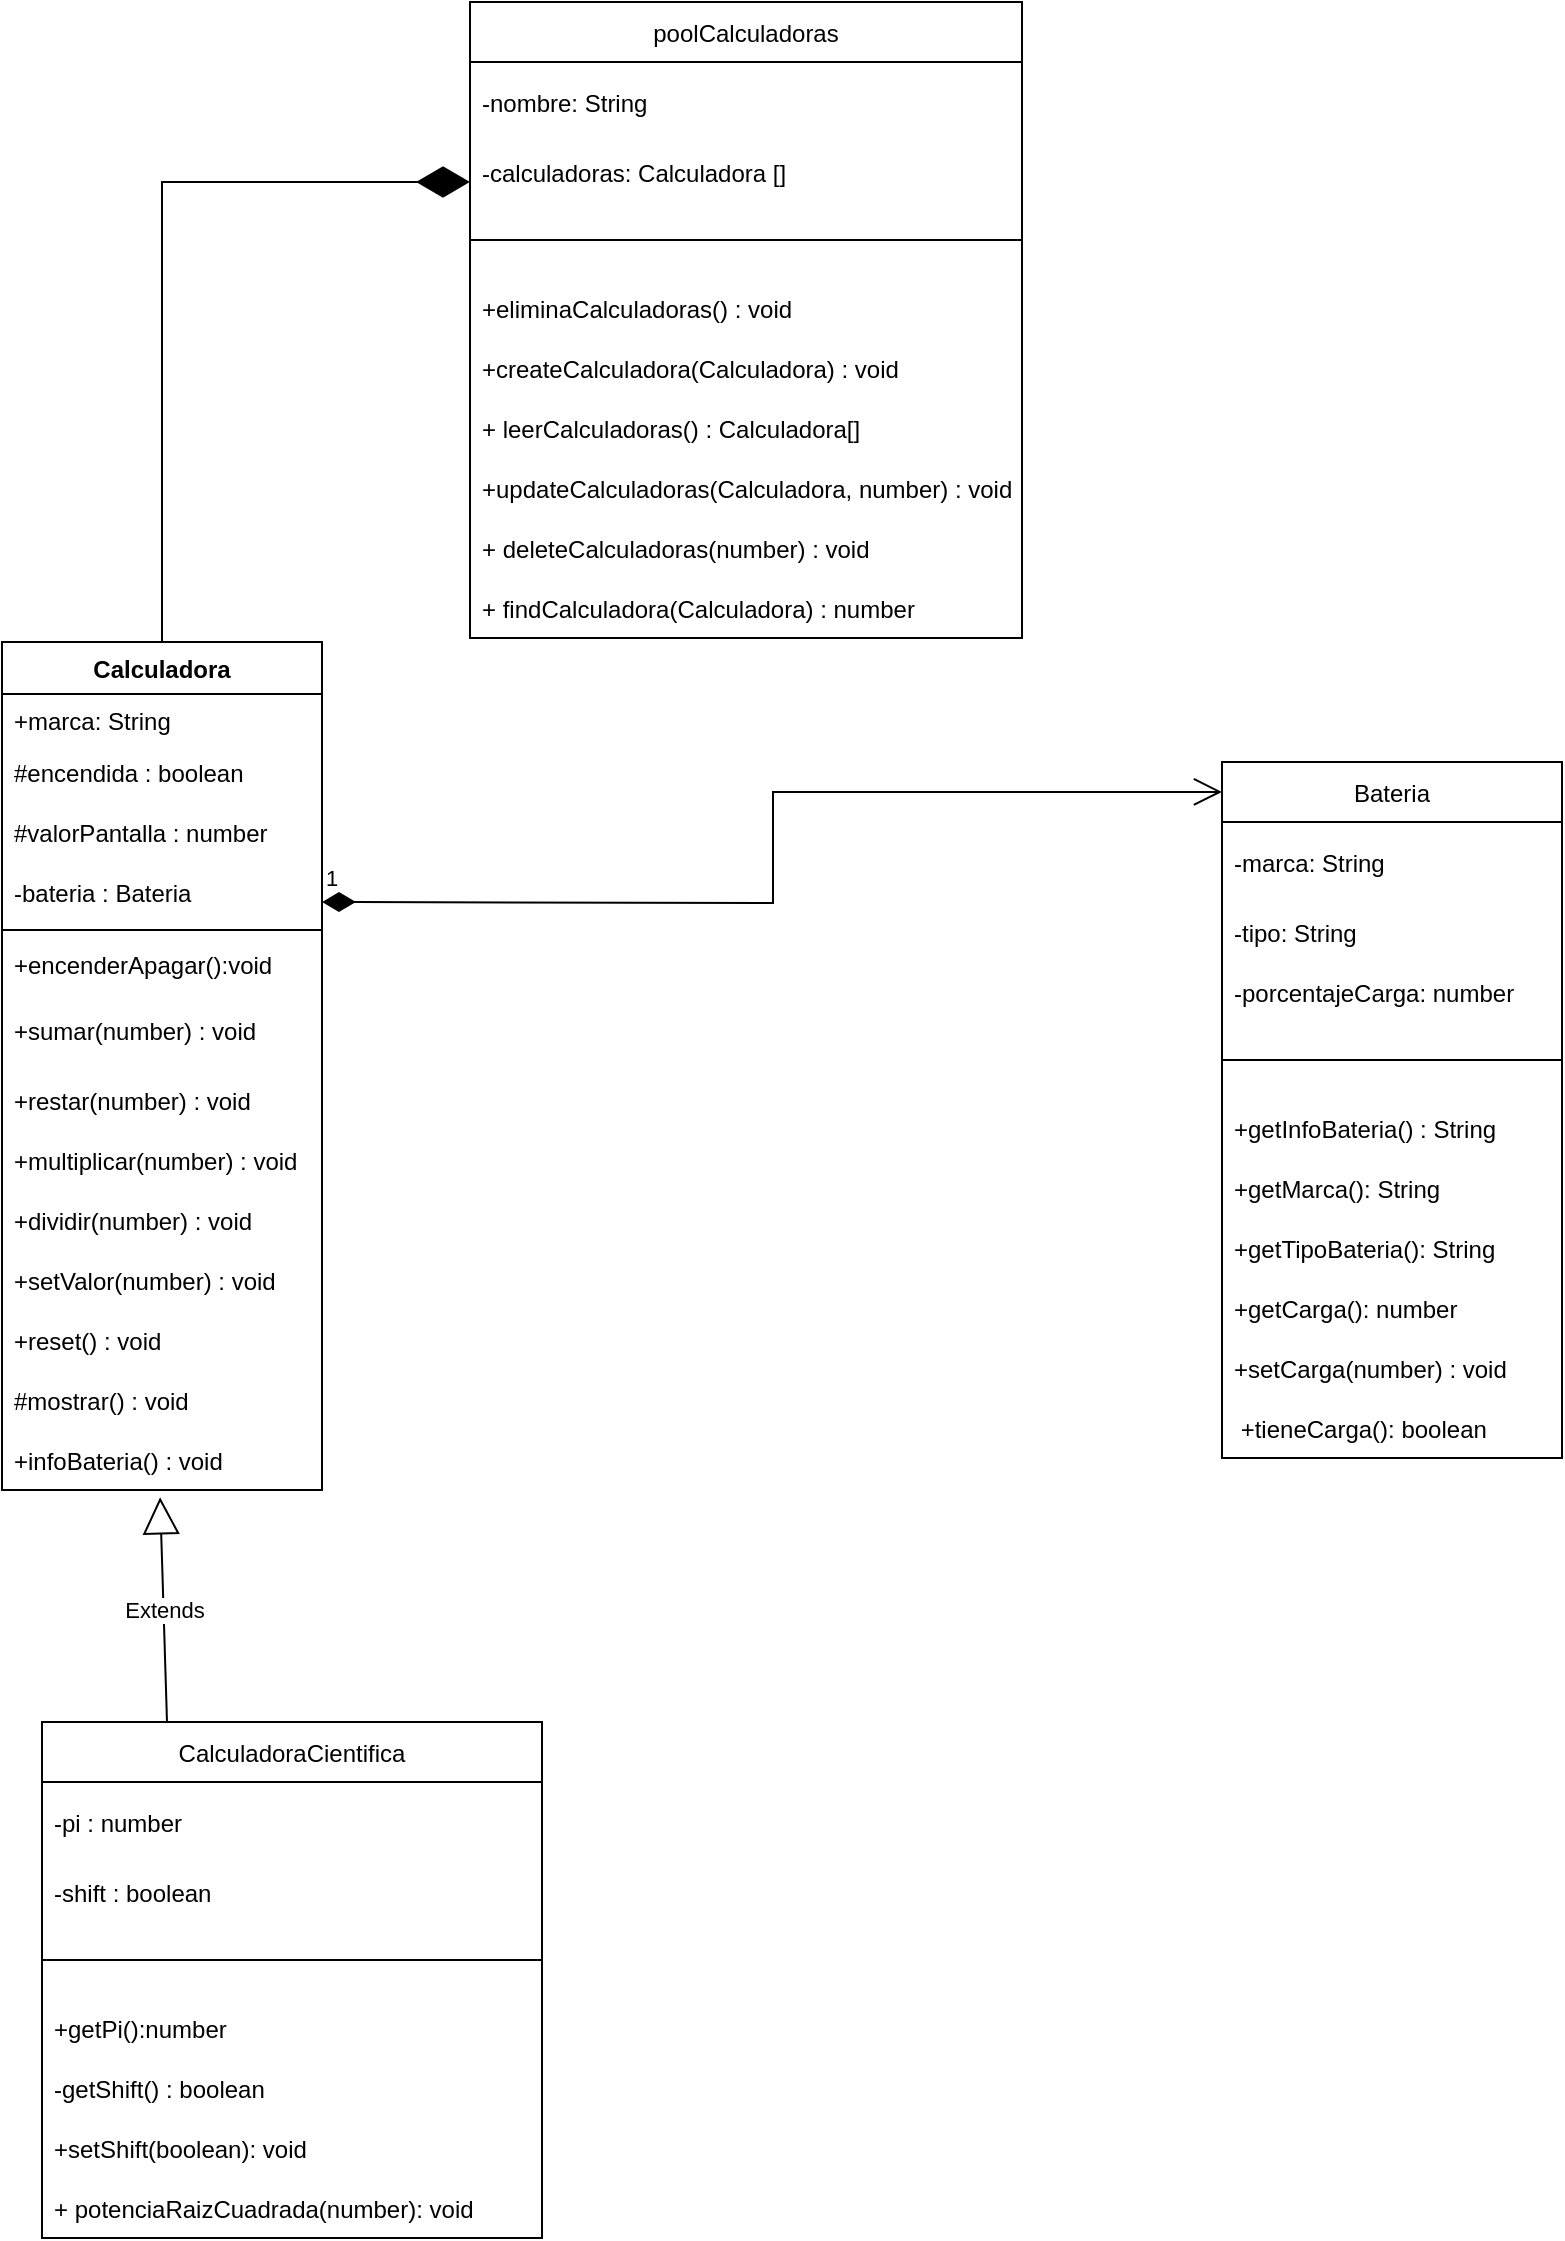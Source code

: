 <mxfile version="20.2.5" type="device"><diagram id="C5RBs43oDa-KdzZeNtuy" name="Page-1"><mxGraphModel dx="1022" dy="507" grid="1" gridSize="10" guides="1" tooltips="1" connect="1" arrows="1" fold="1" page="1" pageScale="1" pageWidth="827" pageHeight="1169" math="0" shadow="0"><root><mxCell id="WIyWlLk6GJQsqaUBKTNV-0"/><mxCell id="WIyWlLk6GJQsqaUBKTNV-1" parent="WIyWlLk6GJQsqaUBKTNV-0"/><mxCell id="flNhjdINnuOLDrQpGtZ8-0" value="Bateria" style="swimlane;fontStyle=0;childLayout=stackLayout;horizontal=1;startSize=30;horizontalStack=0;resizeParent=1;resizeParentMax=0;resizeLast=0;collapsible=1;marginBottom=0;" parent="WIyWlLk6GJQsqaUBKTNV-1" vertex="1"><mxGeometry x="620" y="390" width="170" height="348" as="geometry"><mxRectangle x="160" y="80" width="100" height="30" as="alternateBounds"/></mxGeometry></mxCell><mxCell id="flNhjdINnuOLDrQpGtZ8-1" value="-marca: String" style="text;strokeColor=none;fillColor=none;align=left;verticalAlign=middle;spacingLeft=4;spacingRight=4;overflow=hidden;points=[[0,0.5],[1,0.5]];portConstraint=eastwest;rotatable=0;" parent="flNhjdINnuOLDrQpGtZ8-0" vertex="1"><mxGeometry y="30" width="170" height="40" as="geometry"/></mxCell><mxCell id="flNhjdINnuOLDrQpGtZ8-2" value="-tipo: String" style="text;strokeColor=none;fillColor=none;align=left;verticalAlign=middle;spacingLeft=4;spacingRight=4;overflow=hidden;points=[[0,0.5],[1,0.5]];portConstraint=eastwest;rotatable=0;" parent="flNhjdINnuOLDrQpGtZ8-0" vertex="1"><mxGeometry y="70" width="170" height="30" as="geometry"/></mxCell><mxCell id="flNhjdINnuOLDrQpGtZ8-3" value="-porcentajeCarga: number" style="text;strokeColor=none;fillColor=none;align=left;verticalAlign=middle;spacingLeft=4;spacingRight=4;overflow=hidden;points=[[0,0.5],[1,0.5]];portConstraint=eastwest;rotatable=0;" parent="flNhjdINnuOLDrQpGtZ8-0" vertex="1"><mxGeometry y="100" width="170" height="30" as="geometry"/></mxCell><mxCell id="uXF5ByHBftG6R8NmW9Ef-11" value="" style="line;strokeWidth=1;fillColor=none;align=left;verticalAlign=middle;spacingTop=-1;spacingLeft=3;spacingRight=3;rotatable=0;labelPosition=right;points=[];portConstraint=eastwest;" parent="flNhjdINnuOLDrQpGtZ8-0" vertex="1"><mxGeometry y="130" width="170" height="38" as="geometry"/></mxCell><mxCell id="uXF5ByHBftG6R8NmW9Ef-12" value="+getInfoBateria() : String" style="text;strokeColor=none;fillColor=none;align=left;verticalAlign=middle;spacingLeft=4;spacingRight=4;overflow=hidden;points=[[0,0.5],[1,0.5]];portConstraint=eastwest;rotatable=0;" parent="flNhjdINnuOLDrQpGtZ8-0" vertex="1"><mxGeometry y="168" width="170" height="30" as="geometry"/></mxCell><mxCell id="uXF5ByHBftG6R8NmW9Ef-13" value="+getMarca(): String" style="text;strokeColor=none;fillColor=none;align=left;verticalAlign=middle;spacingLeft=4;spacingRight=4;overflow=hidden;points=[[0,0.5],[1,0.5]];portConstraint=eastwest;rotatable=0;" parent="flNhjdINnuOLDrQpGtZ8-0" vertex="1"><mxGeometry y="198" width="170" height="30" as="geometry"/></mxCell><mxCell id="uXF5ByHBftG6R8NmW9Ef-14" value="+getTipoBateria(): String" style="text;strokeColor=none;fillColor=none;align=left;verticalAlign=middle;spacingLeft=4;spacingRight=4;overflow=hidden;points=[[0,0.5],[1,0.5]];portConstraint=eastwest;rotatable=0;" parent="flNhjdINnuOLDrQpGtZ8-0" vertex="1"><mxGeometry y="228" width="170" height="30" as="geometry"/></mxCell><mxCell id="uXF5ByHBftG6R8NmW9Ef-15" value="+getCarga(): number" style="text;strokeColor=none;fillColor=none;align=left;verticalAlign=middle;spacingLeft=4;spacingRight=4;overflow=hidden;points=[[0,0.5],[1,0.5]];portConstraint=eastwest;rotatable=0;" parent="flNhjdINnuOLDrQpGtZ8-0" vertex="1"><mxGeometry y="258" width="170" height="30" as="geometry"/></mxCell><mxCell id="uXF5ByHBftG6R8NmW9Ef-16" value="+setCarga(number) : void" style="text;strokeColor=none;fillColor=none;align=left;verticalAlign=middle;spacingLeft=4;spacingRight=4;overflow=hidden;points=[[0,0.5],[1,0.5]];portConstraint=eastwest;rotatable=0;" parent="flNhjdINnuOLDrQpGtZ8-0" vertex="1"><mxGeometry y="288" width="170" height="30" as="geometry"/></mxCell><mxCell id="uXF5ByHBftG6R8NmW9Ef-17" value=" +tieneCarga(): boolean" style="text;strokeColor=none;fillColor=none;align=left;verticalAlign=middle;spacingLeft=4;spacingRight=4;overflow=hidden;points=[[0,0.5],[1,0.5]];portConstraint=eastwest;rotatable=0;" parent="flNhjdINnuOLDrQpGtZ8-0" vertex="1"><mxGeometry y="318" width="170" height="30" as="geometry"/></mxCell><mxCell id="nS8-R9rs6xfDn-6cUHd--0" value="CalculadoraCientifica" style="swimlane;fontStyle=0;childLayout=stackLayout;horizontal=1;startSize=30;horizontalStack=0;resizeParent=1;resizeParentMax=0;resizeLast=0;collapsible=1;marginBottom=0;" parent="WIyWlLk6GJQsqaUBKTNV-1" vertex="1"><mxGeometry x="30" y="870" width="250" height="258" as="geometry"><mxRectangle x="160" y="80" width="100" height="30" as="alternateBounds"/></mxGeometry></mxCell><mxCell id="nS8-R9rs6xfDn-6cUHd--1" value="-pi : number" style="text;strokeColor=none;fillColor=none;align=left;verticalAlign=middle;spacingLeft=4;spacingRight=4;overflow=hidden;points=[[0,0.5],[1,0.5]];portConstraint=eastwest;rotatable=0;" parent="nS8-R9rs6xfDn-6cUHd--0" vertex="1"><mxGeometry y="30" width="250" height="40" as="geometry"/></mxCell><mxCell id="nS8-R9rs6xfDn-6cUHd--3" value="-shift : boolean" style="text;strokeColor=none;fillColor=none;align=left;verticalAlign=middle;spacingLeft=4;spacingRight=4;overflow=hidden;points=[[0,0.5],[1,0.5]];portConstraint=eastwest;rotatable=0;" parent="nS8-R9rs6xfDn-6cUHd--0" vertex="1"><mxGeometry y="70" width="250" height="30" as="geometry"/></mxCell><mxCell id="uXF5ByHBftG6R8NmW9Ef-19" value="" style="line;strokeWidth=1;fillColor=none;align=left;verticalAlign=middle;spacingTop=-1;spacingLeft=3;spacingRight=3;rotatable=0;labelPosition=right;points=[];portConstraint=eastwest;" parent="nS8-R9rs6xfDn-6cUHd--0" vertex="1"><mxGeometry y="100" width="250" height="38" as="geometry"/></mxCell><mxCell id="nS8-R9rs6xfDn-6cUHd--2" value="+getPi():number" style="text;strokeColor=none;fillColor=none;align=left;verticalAlign=middle;spacingLeft=4;spacingRight=4;overflow=hidden;points=[[0,0.5],[1,0.5]];portConstraint=eastwest;rotatable=0;" parent="nS8-R9rs6xfDn-6cUHd--0" vertex="1"><mxGeometry y="138" width="250" height="30" as="geometry"/></mxCell><mxCell id="uXF5ByHBftG6R8NmW9Ef-20" value="-getShift() : boolean" style="text;strokeColor=none;fillColor=none;align=left;verticalAlign=middle;spacingLeft=4;spacingRight=4;overflow=hidden;points=[[0,0.5],[1,0.5]];portConstraint=eastwest;rotatable=0;" parent="nS8-R9rs6xfDn-6cUHd--0" vertex="1"><mxGeometry y="168" width="250" height="30" as="geometry"/></mxCell><mxCell id="uXF5ByHBftG6R8NmW9Ef-21" value="+setShift(boolean): void" style="text;strokeColor=none;fillColor=none;align=left;verticalAlign=middle;spacingLeft=4;spacingRight=4;overflow=hidden;points=[[0,0.5],[1,0.5]];portConstraint=eastwest;rotatable=0;" parent="nS8-R9rs6xfDn-6cUHd--0" vertex="1"><mxGeometry y="198" width="250" height="30" as="geometry"/></mxCell><mxCell id="uXF5ByHBftG6R8NmW9Ef-22" value="+ potenciaRaizCuadrada(number): void" style="text;strokeColor=none;fillColor=none;align=left;verticalAlign=middle;spacingLeft=4;spacingRight=4;overflow=hidden;points=[[0,0.5],[1,0.5]];portConstraint=eastwest;rotatable=0;" parent="nS8-R9rs6xfDn-6cUHd--0" vertex="1"><mxGeometry y="228" width="250" height="30" as="geometry"/></mxCell><mxCell id="nS8-R9rs6xfDn-6cUHd--4" value="Calculadora" style="swimlane;fontStyle=1;align=center;verticalAlign=top;childLayout=stackLayout;horizontal=1;startSize=26;horizontalStack=0;resizeParent=1;resizeParentMax=0;resizeLast=0;collapsible=1;marginBottom=0;" parent="WIyWlLk6GJQsqaUBKTNV-1" vertex="1"><mxGeometry x="10" y="330" width="160" height="424" as="geometry"/></mxCell><mxCell id="nS8-R9rs6xfDn-6cUHd--5" value="+marca: String" style="text;strokeColor=none;fillColor=none;align=left;verticalAlign=top;spacingLeft=4;spacingRight=4;overflow=hidden;rotatable=0;points=[[0,0.5],[1,0.5]];portConstraint=eastwest;" parent="nS8-R9rs6xfDn-6cUHd--4" vertex="1"><mxGeometry y="26" width="160" height="24" as="geometry"/></mxCell><mxCell id="uXF5ByHBftG6R8NmW9Ef-2" value="#encendida : boolean" style="text;strokeColor=none;fillColor=none;align=left;verticalAlign=middle;spacingLeft=4;spacingRight=4;overflow=hidden;points=[[0,0.5],[1,0.5]];portConstraint=eastwest;rotatable=0;" parent="nS8-R9rs6xfDn-6cUHd--4" vertex="1"><mxGeometry y="50" width="160" height="30" as="geometry"/></mxCell><mxCell id="uXF5ByHBftG6R8NmW9Ef-1" value="#valorPantalla : number" style="text;strokeColor=none;fillColor=none;align=left;verticalAlign=middle;spacingLeft=4;spacingRight=4;overflow=hidden;points=[[0,0.5],[1,0.5]];portConstraint=eastwest;rotatable=0;" parent="nS8-R9rs6xfDn-6cUHd--4" vertex="1"><mxGeometry y="80" width="160" height="30" as="geometry"/></mxCell><mxCell id="uXF5ByHBftG6R8NmW9Ef-0" value="-bateria : Bateria" style="text;strokeColor=none;fillColor=none;align=left;verticalAlign=middle;spacingLeft=4;spacingRight=4;overflow=hidden;points=[[0,0.5],[1,0.5]];portConstraint=eastwest;rotatable=0;" parent="nS8-R9rs6xfDn-6cUHd--4" vertex="1"><mxGeometry y="110" width="160" height="30" as="geometry"/></mxCell><mxCell id="nS8-R9rs6xfDn-6cUHd--6" value="" style="line;strokeWidth=1;fillColor=none;align=left;verticalAlign=middle;spacingTop=-1;spacingLeft=3;spacingRight=3;rotatable=0;labelPosition=right;points=[];portConstraint=eastwest;" parent="nS8-R9rs6xfDn-6cUHd--4" vertex="1"><mxGeometry y="140" width="160" height="8" as="geometry"/></mxCell><mxCell id="nS8-R9rs6xfDn-6cUHd--7" value="+encenderApagar():void" style="text;strokeColor=none;fillColor=none;align=left;verticalAlign=top;spacingLeft=4;spacingRight=4;overflow=hidden;rotatable=0;points=[[0,0.5],[1,0.5]];portConstraint=eastwest;" parent="nS8-R9rs6xfDn-6cUHd--4" vertex="1"><mxGeometry y="148" width="160" height="26" as="geometry"/></mxCell><mxCell id="uXF5ByHBftG6R8NmW9Ef-3" value="+sumar(number) : void" style="text;strokeColor=none;fillColor=none;align=left;verticalAlign=middle;spacingLeft=4;spacingRight=4;overflow=hidden;points=[[0,0.5],[1,0.5]];portConstraint=eastwest;rotatable=0;" parent="nS8-R9rs6xfDn-6cUHd--4" vertex="1"><mxGeometry y="174" width="160" height="40" as="geometry"/></mxCell><mxCell id="uXF5ByHBftG6R8NmW9Ef-4" value="+restar(number) : void" style="text;strokeColor=none;fillColor=none;align=left;verticalAlign=middle;spacingLeft=4;spacingRight=4;overflow=hidden;points=[[0,0.5],[1,0.5]];portConstraint=eastwest;rotatable=0;" parent="nS8-R9rs6xfDn-6cUHd--4" vertex="1"><mxGeometry y="214" width="160" height="30" as="geometry"/></mxCell><mxCell id="uXF5ByHBftG6R8NmW9Ef-6" value="+multiplicar(number) : void" style="text;strokeColor=none;fillColor=none;align=left;verticalAlign=middle;spacingLeft=4;spacingRight=4;overflow=hidden;points=[[0,0.5],[1,0.5]];portConstraint=eastwest;rotatable=0;" parent="nS8-R9rs6xfDn-6cUHd--4" vertex="1"><mxGeometry y="244" width="160" height="30" as="geometry"/></mxCell><mxCell id="uXF5ByHBftG6R8NmW9Ef-5" value="+dividir(number) : void" style="text;strokeColor=none;fillColor=none;align=left;verticalAlign=middle;spacingLeft=4;spacingRight=4;overflow=hidden;points=[[0,0.5],[1,0.5]];portConstraint=eastwest;rotatable=0;" parent="nS8-R9rs6xfDn-6cUHd--4" vertex="1"><mxGeometry y="274" width="160" height="30" as="geometry"/></mxCell><mxCell id="uXF5ByHBftG6R8NmW9Ef-7" value="+setValor(number) : void" style="text;strokeColor=none;fillColor=none;align=left;verticalAlign=middle;spacingLeft=4;spacingRight=4;overflow=hidden;points=[[0,0.5],[1,0.5]];portConstraint=eastwest;rotatable=0;" parent="nS8-R9rs6xfDn-6cUHd--4" vertex="1"><mxGeometry y="304" width="160" height="30" as="geometry"/></mxCell><mxCell id="uXF5ByHBftG6R8NmW9Ef-8" value="+reset() : void" style="text;strokeColor=none;fillColor=none;align=left;verticalAlign=middle;spacingLeft=4;spacingRight=4;overflow=hidden;points=[[0,0.5],[1,0.5]];portConstraint=eastwest;rotatable=0;" parent="nS8-R9rs6xfDn-6cUHd--4" vertex="1"><mxGeometry y="334" width="160" height="30" as="geometry"/></mxCell><mxCell id="uXF5ByHBftG6R8NmW9Ef-9" value="#mostrar() : void" style="text;strokeColor=none;fillColor=none;align=left;verticalAlign=middle;spacingLeft=4;spacingRight=4;overflow=hidden;points=[[0,0.5],[1,0.5]];portConstraint=eastwest;rotatable=0;" parent="nS8-R9rs6xfDn-6cUHd--4" vertex="1"><mxGeometry y="364" width="160" height="30" as="geometry"/></mxCell><mxCell id="uXF5ByHBftG6R8NmW9Ef-10" value="+infoBateria() : void" style="text;strokeColor=none;fillColor=none;align=left;verticalAlign=middle;spacingLeft=4;spacingRight=4;overflow=hidden;points=[[0,0.5],[1,0.5]];portConstraint=eastwest;rotatable=0;" parent="nS8-R9rs6xfDn-6cUHd--4" vertex="1"><mxGeometry y="394" width="160" height="30" as="geometry"/></mxCell><mxCell id="uXF5ByHBftG6R8NmW9Ef-24" value="poolCalculadoras" style="swimlane;fontStyle=0;childLayout=stackLayout;horizontal=1;startSize=30;horizontalStack=0;resizeParent=1;resizeParentMax=0;resizeLast=0;collapsible=1;marginBottom=0;" parent="WIyWlLk6GJQsqaUBKTNV-1" vertex="1"><mxGeometry x="244" y="10" width="276" height="318" as="geometry"><mxRectangle x="160" y="80" width="100" height="30" as="alternateBounds"/></mxGeometry></mxCell><mxCell id="uXF5ByHBftG6R8NmW9Ef-25" value="-nombre: String" style="text;strokeColor=none;fillColor=none;align=left;verticalAlign=middle;spacingLeft=4;spacingRight=4;overflow=hidden;points=[[0,0.5],[1,0.5]];portConstraint=eastwest;rotatable=0;" parent="uXF5ByHBftG6R8NmW9Ef-24" vertex="1"><mxGeometry y="30" width="276" height="40" as="geometry"/></mxCell><mxCell id="uXF5ByHBftG6R8NmW9Ef-26" value="-calculadoras: Calculadora []" style="text;strokeColor=none;fillColor=none;align=left;verticalAlign=middle;spacingLeft=4;spacingRight=4;overflow=hidden;points=[[0,0.5],[1,0.5]];portConstraint=eastwest;rotatable=0;" parent="uXF5ByHBftG6R8NmW9Ef-24" vertex="1"><mxGeometry y="70" width="276" height="30" as="geometry"/></mxCell><mxCell id="uXF5ByHBftG6R8NmW9Ef-28" value="" style="line;strokeWidth=1;fillColor=none;align=left;verticalAlign=middle;spacingTop=-1;spacingLeft=3;spacingRight=3;rotatable=0;labelPosition=right;points=[];portConstraint=eastwest;" parent="uXF5ByHBftG6R8NmW9Ef-24" vertex="1"><mxGeometry y="100" width="276" height="38" as="geometry"/></mxCell><mxCell id="uXF5ByHBftG6R8NmW9Ef-29" value="+eliminaCalculadoras() : void" style="text;strokeColor=none;fillColor=none;align=left;verticalAlign=middle;spacingLeft=4;spacingRight=4;overflow=hidden;points=[[0,0.5],[1,0.5]];portConstraint=eastwest;rotatable=0;" parent="uXF5ByHBftG6R8NmW9Ef-24" vertex="1"><mxGeometry y="138" width="276" height="30" as="geometry"/></mxCell><mxCell id="uXF5ByHBftG6R8NmW9Ef-30" value="+createCalculadora(Calculadora) : void" style="text;strokeColor=none;fillColor=none;align=left;verticalAlign=middle;spacingLeft=4;spacingRight=4;overflow=hidden;points=[[0,0.5],[1,0.5]];portConstraint=eastwest;rotatable=0;" parent="uXF5ByHBftG6R8NmW9Ef-24" vertex="1"><mxGeometry y="168" width="276" height="30" as="geometry"/></mxCell><mxCell id="uXF5ByHBftG6R8NmW9Ef-31" value="+ leerCalculadoras() : Calculadora[]" style="text;strokeColor=none;fillColor=none;align=left;verticalAlign=middle;spacingLeft=4;spacingRight=4;overflow=hidden;points=[[0,0.5],[1,0.5]];portConstraint=eastwest;rotatable=0;" parent="uXF5ByHBftG6R8NmW9Ef-24" vertex="1"><mxGeometry y="198" width="276" height="30" as="geometry"/></mxCell><mxCell id="uXF5ByHBftG6R8NmW9Ef-32" value="+updateCalculadoras(Calculadora, number) : void " style="text;strokeColor=none;fillColor=none;align=left;verticalAlign=middle;spacingLeft=4;spacingRight=4;overflow=hidden;points=[[0,0.5],[1,0.5]];portConstraint=eastwest;rotatable=0;" parent="uXF5ByHBftG6R8NmW9Ef-24" vertex="1"><mxGeometry y="228" width="276" height="30" as="geometry"/></mxCell><mxCell id="uXF5ByHBftG6R8NmW9Ef-33" value="+ deleteCalculadoras(number) : void " style="text;strokeColor=none;fillColor=none;align=left;verticalAlign=middle;spacingLeft=4;spacingRight=4;overflow=hidden;points=[[0,0.5],[1,0.5]];portConstraint=eastwest;rotatable=0;" parent="uXF5ByHBftG6R8NmW9Ef-24" vertex="1"><mxGeometry y="258" width="276" height="30" as="geometry"/></mxCell><mxCell id="uXF5ByHBftG6R8NmW9Ef-34" value="+ findCalculadora(Calculadora) : number " style="text;strokeColor=none;fillColor=none;align=left;verticalAlign=middle;spacingLeft=4;spacingRight=4;overflow=hidden;points=[[0,0.5],[1,0.5]];portConstraint=eastwest;rotatable=0;" parent="uXF5ByHBftG6R8NmW9Ef-24" vertex="1"><mxGeometry y="288" width="276" height="30" as="geometry"/></mxCell><mxCell id="2Q5tkZTdhyuTxM7U8M3l-3" value="" style="endArrow=diamondThin;endFill=1;endSize=24;html=1;rounded=0;" edge="1" parent="WIyWlLk6GJQsqaUBKTNV-1" source="nS8-R9rs6xfDn-6cUHd--4"><mxGeometry width="160" relative="1" as="geometry"><mxPoint x="84" y="100" as="sourcePoint"/><mxPoint x="244" y="100" as="targetPoint"/><Array as="points"><mxPoint x="90" y="100"/></Array></mxGeometry></mxCell><mxCell id="2Q5tkZTdhyuTxM7U8M3l-4" value="1" style="endArrow=open;html=1;endSize=12;startArrow=diamondThin;startSize=14;startFill=1;edgeStyle=orthogonalEdgeStyle;align=left;verticalAlign=bottom;rounded=0;entryX=0;entryY=0.043;entryDx=0;entryDy=0;entryPerimeter=0;" edge="1" parent="WIyWlLk6GJQsqaUBKTNV-1" target="flNhjdINnuOLDrQpGtZ8-0"><mxGeometry x="-1" y="3" relative="1" as="geometry"><mxPoint x="170" y="460" as="sourcePoint"/><mxPoint x="330" y="460" as="targetPoint"/></mxGeometry></mxCell><mxCell id="2Q5tkZTdhyuTxM7U8M3l-5" value="Extends" style="endArrow=block;endSize=16;endFill=0;html=1;rounded=0;exitX=0.25;exitY=0;exitDx=0;exitDy=0;entryX=0.494;entryY=1.122;entryDx=0;entryDy=0;entryPerimeter=0;" edge="1" parent="WIyWlLk6GJQsqaUBKTNV-1" source="nS8-R9rs6xfDn-6cUHd--0" target="uXF5ByHBftG6R8NmW9Ef-10"><mxGeometry width="160" relative="1" as="geometry"><mxPoint x="-150" y="750" as="sourcePoint"/><mxPoint x="10" y="750" as="targetPoint"/></mxGeometry></mxCell></root></mxGraphModel></diagram></mxfile>
